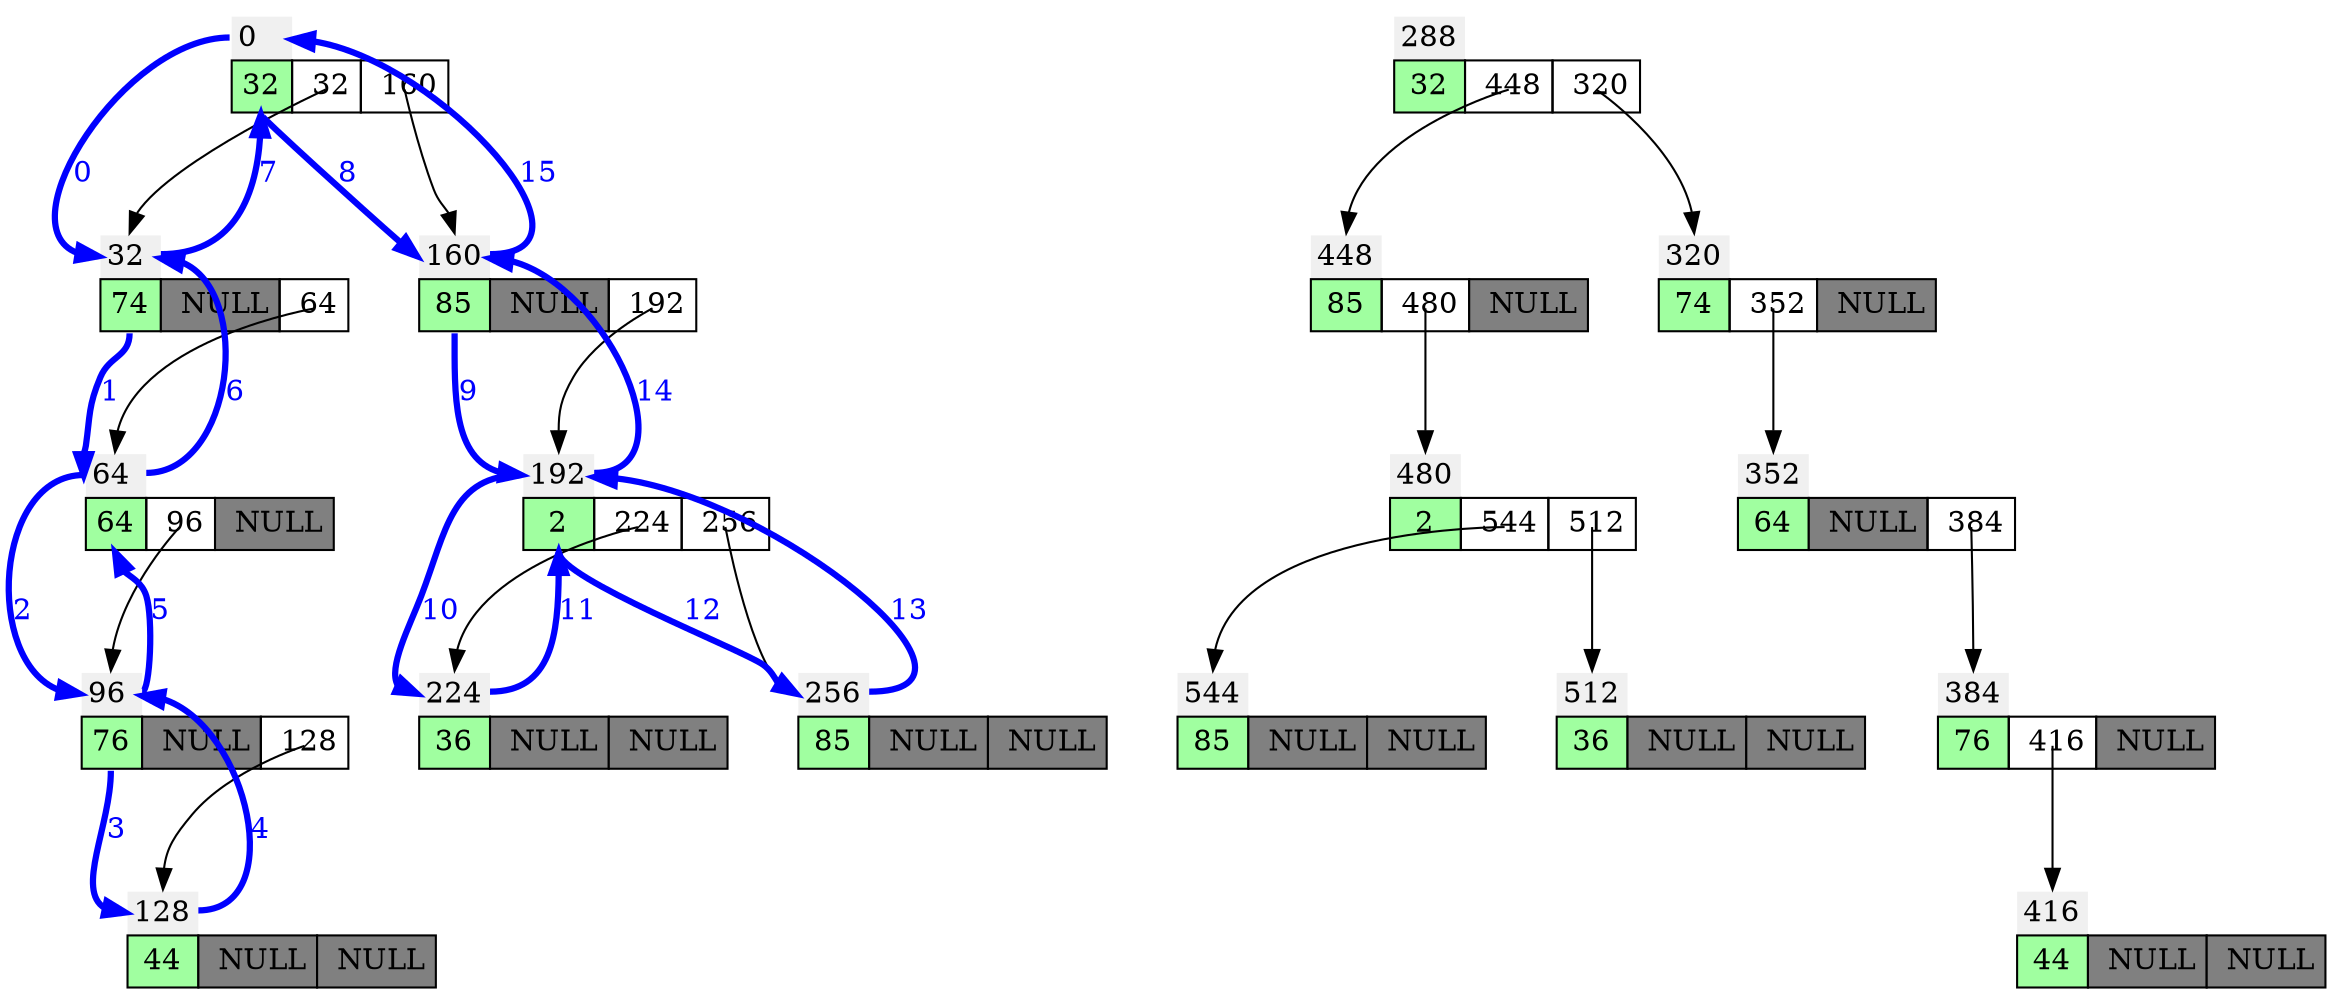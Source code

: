 digraph g
{ 
node [shape=none]
rankdir="TB"
edge[tailclip=false,arrowtail=dot];
node_0_0
[label=<
<TABLE BORDER="0" CELLBORDER="1" CELLSPACING="0" CELLPADDING="4" >
<TR> <TD CELLPADDING="3" BORDER="0"  ALIGN="LEFT" bgcolor="#f0f0f0" PORT="id">0</TD> </TR><TR>
<TD PORT="val" bgcolor="#a0FFa0">32</TD>
 <TD PORT="L" > 32</TD>
 <TD PORT="R" > 160</TD>
</TR></TABLE>>];
rank = same; node_0_0;node_32_0;
node_0_0:L:c -> node_32_0:id ;
node_0_0:R:c -> node_160_0:id ;
node_0_0:id:w -> node_32_0:id:w [ color=blue, fontcolor=blue, penwidth=3, label = "0"]
node_32_0
[label=<
<TABLE BORDER="0" CELLBORDER="1" CELLSPACING="0" CELLPADDING="4" >
<TR> <TD CELLPADDING="3" BORDER="0"  ALIGN="LEFT" bgcolor="#f0f0f0" PORT="id">32</TD> </TR><TR>
<TD PORT="val" bgcolor="#a0FFa0">74</TD>
 <TD PORT="L" bgcolor="#808080"> NULL</TD>
 <TD PORT="R" > 64</TD>
</TR></TABLE>>];
node_32_0:R:c -> node_64_0:id ;
node_32_0:val:s -> node_64_0:id:w [ color=blue, fontcolor=blue, penwidth=3, label = "1"]
node_64_0
[label=<
<TABLE BORDER="0" CELLBORDER="1" CELLSPACING="0" CELLPADDING="4" >
<TR> <TD CELLPADDING="3" BORDER="0"  ALIGN="LEFT" bgcolor="#f0f0f0" PORT="id">64</TD> </TR><TR>
<TD PORT="val" bgcolor="#a0FFa0">64</TD>
 <TD PORT="L" > 96</TD>
 <TD PORT="R" bgcolor="#808080"> NULL</TD>
</TR></TABLE>>];
node_64_0:L:c -> node_96_0:id ;
node_64_0:id:w -> node_96_0:id:w [ color=blue, fontcolor=blue, penwidth=3, label = "2"]
node_96_0
[label=<
<TABLE BORDER="0" CELLBORDER="1" CELLSPACING="0" CELLPADDING="4" >
<TR> <TD CELLPADDING="3" BORDER="0"  ALIGN="LEFT" bgcolor="#f0f0f0" PORT="id">96</TD> </TR><TR>
<TD PORT="val" bgcolor="#a0FFa0">76</TD>
 <TD PORT="L" bgcolor="#808080"> NULL</TD>
 <TD PORT="R" > 128</TD>
</TR></TABLE>>];
node_96_0:R:c -> node_128_0:id ;
node_96_0:val:s -> node_128_0:id:w [ color=blue, fontcolor=blue, penwidth=3, label = "3"]
node_128_0
[label=<
<TABLE BORDER="0" CELLBORDER="1" CELLSPACING="0" CELLPADDING="4" >
<TR> <TD CELLPADDING="3" BORDER="0"  ALIGN="LEFT" bgcolor="#f0f0f0" PORT="id">128</TD> </TR><TR>
<TD PORT="val" bgcolor="#a0FFa0">44</TD>
 <TD PORT="L" bgcolor="#808080"> NULL</TD>
 <TD PORT="R" bgcolor="#808080"> NULL</TD>
</TR></TABLE>>];
node_128_0:id:e -> node_96_0:id:e [ color=blue, fontcolor=blue, penwidth=3, label = "4"]
node_96_0:id:e -> node_64_0:val:s [ color=blue, fontcolor=blue, penwidth=3, label = "5"]
node_64_0:id:e -> node_32_0:id:e [ color=blue, fontcolor=blue, penwidth=3, label = "6"]
node_32_0:id:e -> node_0_0:val:s [ color=blue, fontcolor=blue, penwidth=3, label = "7"]
node_0_0:val:s -> node_160_0:id:w [ color=blue, fontcolor=blue, penwidth=3, label = "8"]
node_160_0
[label=<
<TABLE BORDER="0" CELLBORDER="1" CELLSPACING="0" CELLPADDING="4" >
<TR> <TD CELLPADDING="3" BORDER="0"  ALIGN="LEFT" bgcolor="#f0f0f0" PORT="id">160</TD> </TR><TR>
<TD PORT="val" bgcolor="#a0FFa0">85</TD>
 <TD PORT="L" bgcolor="#808080"> NULL</TD>
 <TD PORT="R" > 192</TD>
</TR></TABLE>>];
node_160_0:R:c -> node_192_0:id ;
node_160_0:val:s -> node_192_0:id:w [ color=blue, fontcolor=blue, penwidth=3, label = "9"]
node_192_0
[label=<
<TABLE BORDER="0" CELLBORDER="1" CELLSPACING="0" CELLPADDING="4" >
<TR> <TD CELLPADDING="3" BORDER="0"  ALIGN="LEFT" bgcolor="#f0f0f0" PORT="id">192</TD> </TR><TR>
<TD PORT="val" bgcolor="#a0FFa0">2</TD>
 <TD PORT="L" > 224</TD>
 <TD PORT="R" > 256</TD>
</TR></TABLE>>];
rank = same; node_192_0;node_224_0;
node_192_0:L:c -> node_224_0:id ;
node_192_0:R:c -> node_256_0:id ;
node_192_0:id:w -> node_224_0:id:w [ color=blue, fontcolor=blue, penwidth=3, label = "10"]
node_224_0
[label=<
<TABLE BORDER="0" CELLBORDER="1" CELLSPACING="0" CELLPADDING="4" >
<TR> <TD CELLPADDING="3" BORDER="0"  ALIGN="LEFT" bgcolor="#f0f0f0" PORT="id">224</TD> </TR><TR>
<TD PORT="val" bgcolor="#a0FFa0">36</TD>
 <TD PORT="L" bgcolor="#808080"> NULL</TD>
 <TD PORT="R" bgcolor="#808080"> NULL</TD>
</TR></TABLE>>];
node_224_0:id:e -> node_192_0:val:s [ color=blue, fontcolor=blue, penwidth=3, label = "11"]
node_192_0:val:s -> node_256_0:id:w [ color=blue, fontcolor=blue, penwidth=3, label = "12"]
node_256_0
[label=<
<TABLE BORDER="0" CELLBORDER="1" CELLSPACING="0" CELLPADDING="4" >
<TR> <TD CELLPADDING="3" BORDER="0"  ALIGN="LEFT" bgcolor="#f0f0f0" PORT="id">256</TD> </TR><TR>
<TD PORT="val" bgcolor="#a0FFa0">85</TD>
 <TD PORT="L" bgcolor="#808080"> NULL</TD>
 <TD PORT="R" bgcolor="#808080"> NULL</TD>
</TR></TABLE>>];
node_256_0:id:e -> node_192_0:id:e [ color=blue, fontcolor=blue, penwidth=3, label = "13"]
node_192_0:id:e -> node_160_0:id:e [ color=blue, fontcolor=blue, penwidth=3, label = "14"]
node_160_0:id:e -> node_0_0:id:e [ color=blue, fontcolor=blue, penwidth=3, label = "15"]
node_288_0
[label=<
<TABLE BORDER="0" CELLBORDER="1" CELLSPACING="0" CELLPADDING="4" >
<TR> <TD CELLPADDING="3" BORDER="0"  ALIGN="LEFT" bgcolor="#f0f0f0" PORT="id">288</TD> </TR><TR>
<TD PORT="val" bgcolor="#a0FFa0">32</TD>
 <TD PORT="L" > 448</TD>
 <TD PORT="R" > 320</TD>
</TR></TABLE>>];
rank = same; node_288_0;node_448_0;
node_288_0:L:c -> node_448_0:id ;
node_288_0:R:c -> node_320_0:id ;
node_448_0
[label=<
<TABLE BORDER="0" CELLBORDER="1" CELLSPACING="0" CELLPADDING="4" >
<TR> <TD CELLPADDING="3" BORDER="0"  ALIGN="LEFT" bgcolor="#f0f0f0" PORT="id">448</TD> </TR><TR>
<TD PORT="val" bgcolor="#a0FFa0">85</TD>
 <TD PORT="L" > 480</TD>
 <TD PORT="R" bgcolor="#808080"> NULL</TD>
</TR></TABLE>>];
node_448_0:L:c -> node_480_0:id ;
node_480_0
[label=<
<TABLE BORDER="0" CELLBORDER="1" CELLSPACING="0" CELLPADDING="4" >
<TR> <TD CELLPADDING="3" BORDER="0"  ALIGN="LEFT" bgcolor="#f0f0f0" PORT="id">480</TD> </TR><TR>
<TD PORT="val" bgcolor="#a0FFa0">2</TD>
 <TD PORT="L" > 544</TD>
 <TD PORT="R" > 512</TD>
</TR></TABLE>>];
rank = same; node_480_0;node_544_0;
node_480_0:L:c -> node_544_0:id ;
node_480_0:R:c -> node_512_0:id ;
node_544_0
[label=<
<TABLE BORDER="0" CELLBORDER="1" CELLSPACING="0" CELLPADDING="4" >
<TR> <TD CELLPADDING="3" BORDER="0"  ALIGN="LEFT" bgcolor="#f0f0f0" PORT="id">544</TD> </TR><TR>
<TD PORT="val" bgcolor="#a0FFa0">85</TD>
 <TD PORT="L" bgcolor="#808080"> NULL</TD>
 <TD PORT="R" bgcolor="#808080"> NULL</TD>
</TR></TABLE>>];
node_512_0
[label=<
<TABLE BORDER="0" CELLBORDER="1" CELLSPACING="0" CELLPADDING="4" >
<TR> <TD CELLPADDING="3" BORDER="0"  ALIGN="LEFT" bgcolor="#f0f0f0" PORT="id">512</TD> </TR><TR>
<TD PORT="val" bgcolor="#a0FFa0">36</TD>
 <TD PORT="L" bgcolor="#808080"> NULL</TD>
 <TD PORT="R" bgcolor="#808080"> NULL</TD>
</TR></TABLE>>];
node_320_0
[label=<
<TABLE BORDER="0" CELLBORDER="1" CELLSPACING="0" CELLPADDING="4" >
<TR> <TD CELLPADDING="3" BORDER="0"  ALIGN="LEFT" bgcolor="#f0f0f0" PORT="id">320</TD> </TR><TR>
<TD PORT="val" bgcolor="#a0FFa0">74</TD>
 <TD PORT="L" > 352</TD>
 <TD PORT="R" bgcolor="#808080"> NULL</TD>
</TR></TABLE>>];
node_320_0:L:c -> node_352_0:id ;
node_352_0
[label=<
<TABLE BORDER="0" CELLBORDER="1" CELLSPACING="0" CELLPADDING="4" >
<TR> <TD CELLPADDING="3" BORDER="0"  ALIGN="LEFT" bgcolor="#f0f0f0" PORT="id">352</TD> </TR><TR>
<TD PORT="val" bgcolor="#a0FFa0">64</TD>
 <TD PORT="L" bgcolor="#808080"> NULL</TD>
 <TD PORT="R" > 384</TD>
</TR></TABLE>>];
node_352_0:R:c -> node_384_0:id ;
node_384_0
[label=<
<TABLE BORDER="0" CELLBORDER="1" CELLSPACING="0" CELLPADDING="4" >
<TR> <TD CELLPADDING="3" BORDER="0"  ALIGN="LEFT" bgcolor="#f0f0f0" PORT="id">384</TD> </TR><TR>
<TD PORT="val" bgcolor="#a0FFa0">76</TD>
 <TD PORT="L" > 416</TD>
 <TD PORT="R" bgcolor="#808080"> NULL</TD>
</TR></TABLE>>];
node_384_0:L:c -> node_416_0:id ;
node_416_0
[label=<
<TABLE BORDER="0" CELLBORDER="1" CELLSPACING="0" CELLPADDING="4" >
<TR> <TD CELLPADDING="3" BORDER="0"  ALIGN="LEFT" bgcolor="#f0f0f0" PORT="id">416</TD> </TR><TR>
<TD PORT="val" bgcolor="#a0FFa0">44</TD>
 <TD PORT="L" bgcolor="#808080"> NULL</TD>
 <TD PORT="R" bgcolor="#808080"> NULL</TD>
</TR></TABLE>>];
}
